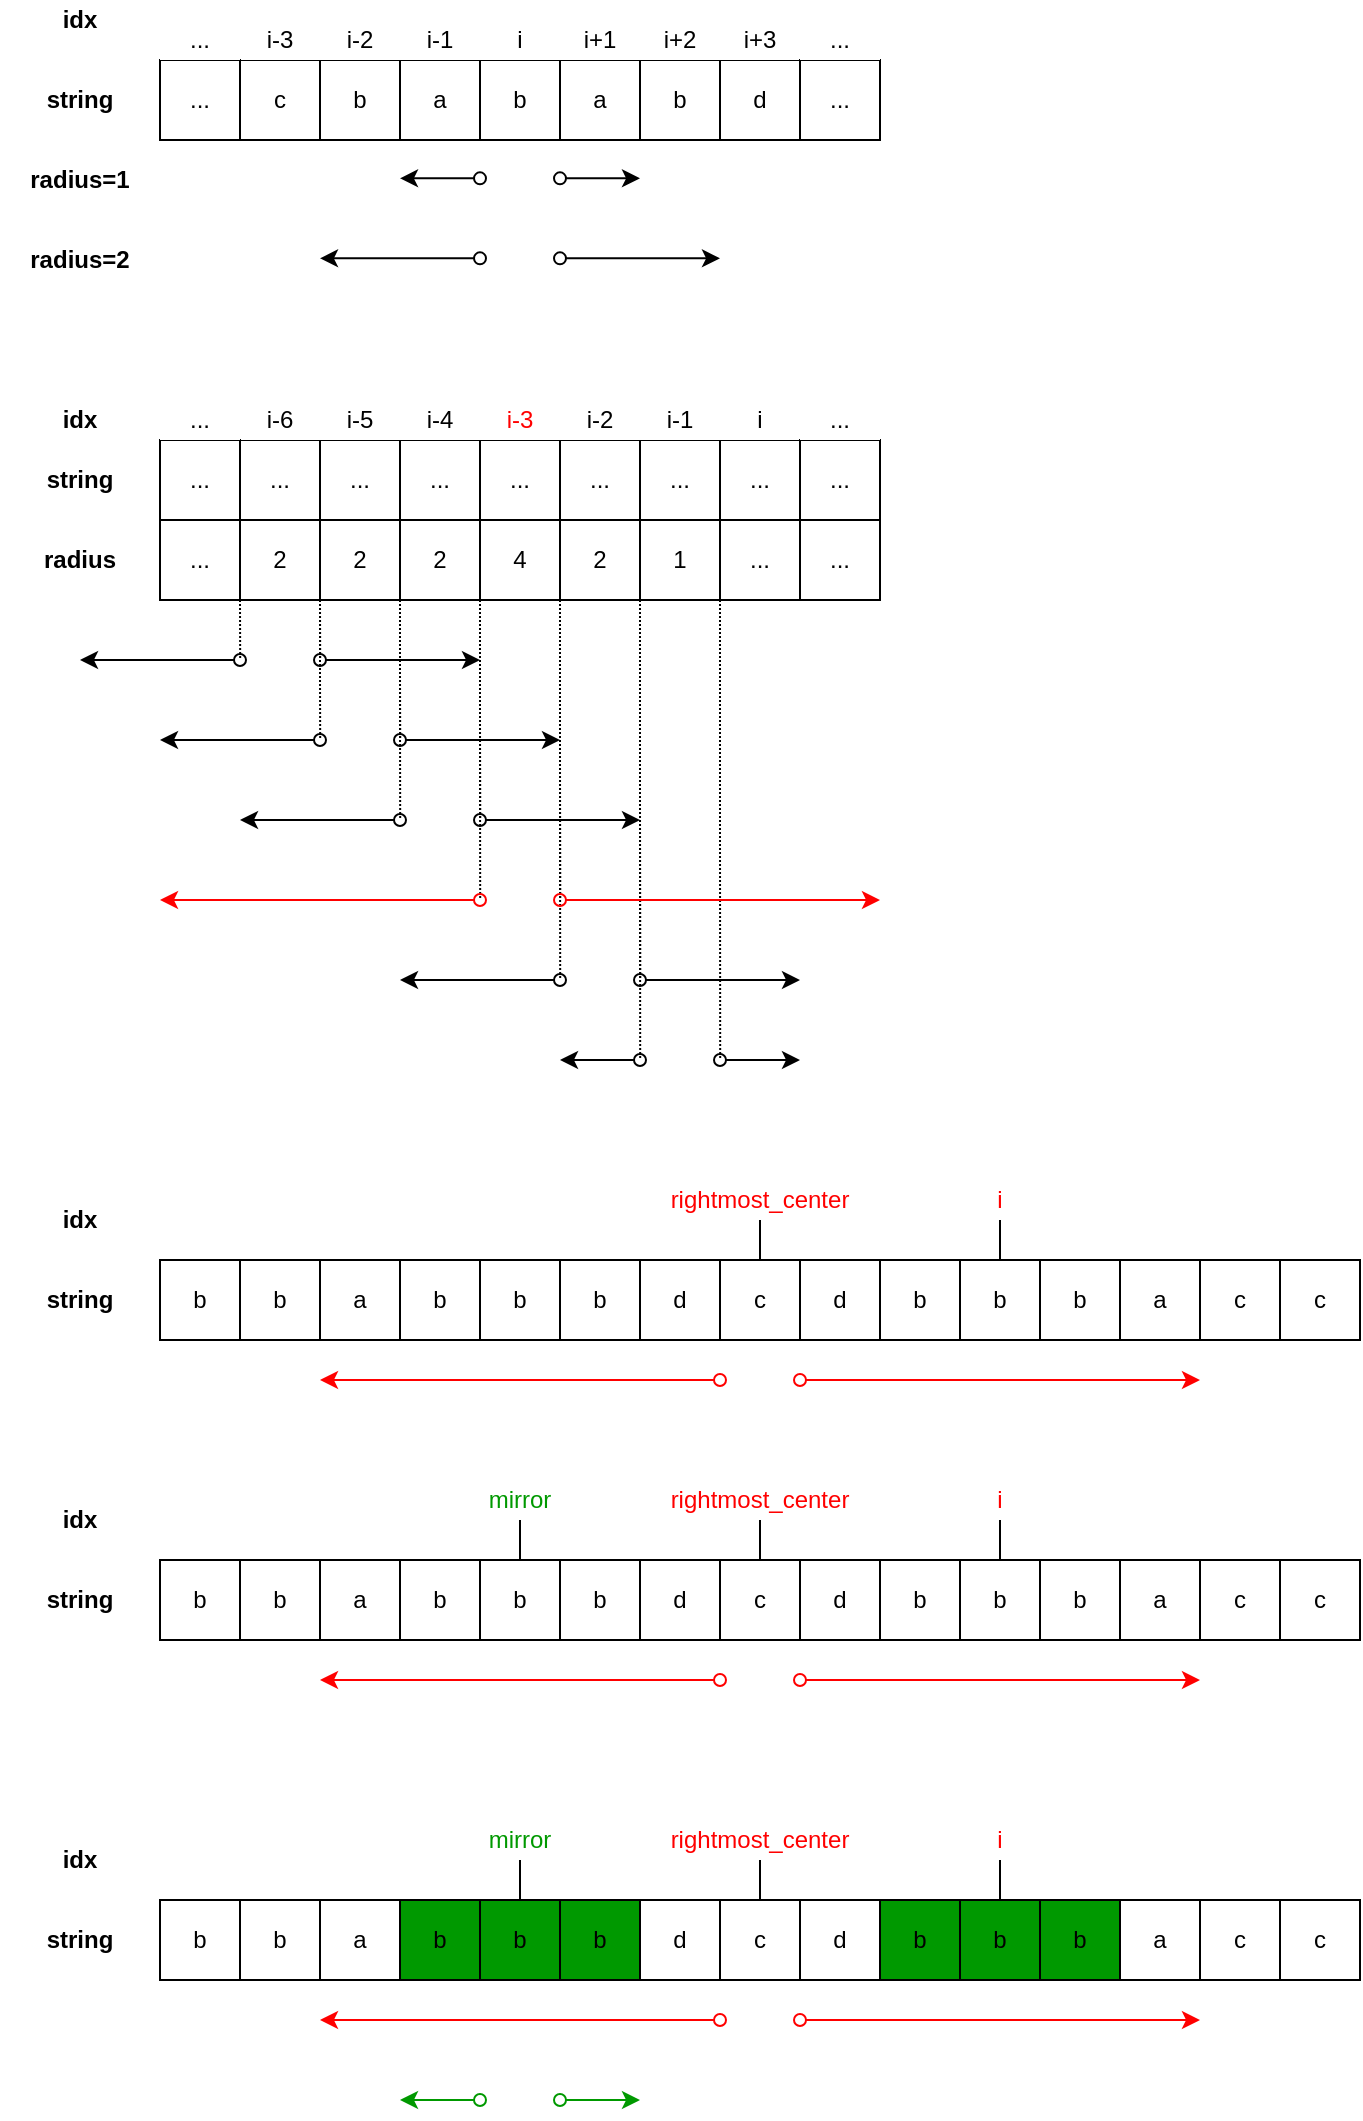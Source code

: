 <mxfile version="14.6.3" type="device"><diagram id="rliKFaYFLTx6Vu5EWm-R" name="Page-1"><mxGraphModel dx="837" dy="690" grid="1" gridSize="10" guides="1" tooltips="1" connect="1" arrows="1" fold="1" page="1" pageScale="1" pageWidth="827" pageHeight="1169" math="0" shadow="0"><root><mxCell id="0"/><mxCell id="1" parent="0"/><mxCell id="7upga2VSmgBru1pYFNkg-1" value="c" style="rounded=0;whiteSpace=wrap;html=1;" parent="1" vertex="1"><mxGeometry x="160" y="80" width="40" height="40" as="geometry"/></mxCell><mxCell id="7upga2VSmgBru1pYFNkg-2" value="b" style="rounded=0;whiteSpace=wrap;html=1;" parent="1" vertex="1"><mxGeometry x="200" y="80" width="40" height="40" as="geometry"/></mxCell><mxCell id="7upga2VSmgBru1pYFNkg-3" value="a" style="rounded=0;whiteSpace=wrap;html=1;" parent="1" vertex="1"><mxGeometry x="240" y="80" width="40" height="40" as="geometry"/></mxCell><mxCell id="7upga2VSmgBru1pYFNkg-4" value="b" style="rounded=0;whiteSpace=wrap;html=1;" parent="1" vertex="1"><mxGeometry x="280" y="80" width="40" height="40" as="geometry"/></mxCell><mxCell id="7upga2VSmgBru1pYFNkg-5" value="a" style="rounded=0;whiteSpace=wrap;html=1;" parent="1" vertex="1"><mxGeometry x="320" y="80" width="40" height="40" as="geometry"/></mxCell><mxCell id="7upga2VSmgBru1pYFNkg-6" value="b" style="rounded=0;whiteSpace=wrap;html=1;" parent="1" vertex="1"><mxGeometry x="360" y="80" width="40" height="40" as="geometry"/></mxCell><mxCell id="7upga2VSmgBru1pYFNkg-7" value="d" style="rounded=0;whiteSpace=wrap;html=1;" parent="1" vertex="1"><mxGeometry x="400" y="80" width="40" height="40" as="geometry"/></mxCell><mxCell id="7upga2VSmgBru1pYFNkg-9" value="i-3" style="rounded=0;whiteSpace=wrap;html=1;strokeColor=none;" parent="1" vertex="1"><mxGeometry x="160" y="60" width="40" height="20" as="geometry"/></mxCell><mxCell id="7upga2VSmgBru1pYFNkg-10" value="i-2" style="rounded=0;whiteSpace=wrap;html=1;strokeColor=none;" parent="1" vertex="1"><mxGeometry x="200" y="60" width="40" height="20" as="geometry"/></mxCell><mxCell id="7upga2VSmgBru1pYFNkg-11" value="i-1" style="rounded=0;whiteSpace=wrap;html=1;strokeColor=none;" parent="1" vertex="1"><mxGeometry x="240" y="60" width="40" height="20" as="geometry"/></mxCell><mxCell id="7upga2VSmgBru1pYFNkg-12" value="i" style="rounded=0;whiteSpace=wrap;html=1;strokeColor=none;" parent="1" vertex="1"><mxGeometry x="280" y="60" width="40" height="20" as="geometry"/></mxCell><mxCell id="7upga2VSmgBru1pYFNkg-13" value="i+1" style="rounded=0;whiteSpace=wrap;html=1;strokeColor=none;" parent="1" vertex="1"><mxGeometry x="320" y="60" width="40" height="20" as="geometry"/></mxCell><mxCell id="7upga2VSmgBru1pYFNkg-14" value="i+2" style="rounded=0;whiteSpace=wrap;html=1;strokeColor=none;" parent="1" vertex="1"><mxGeometry x="360" y="60" width="40" height="20" as="geometry"/></mxCell><mxCell id="7upga2VSmgBru1pYFNkg-15" value="i+3" style="rounded=0;whiteSpace=wrap;html=1;strokeColor=none;" parent="1" vertex="1"><mxGeometry x="400" y="60" width="40" height="20" as="geometry"/></mxCell><mxCell id="7upga2VSmgBru1pYFNkg-17" value="idx" style="rounded=0;whiteSpace=wrap;html=1;strokeColor=none;fontStyle=1" parent="1" vertex="1"><mxGeometry x="60" y="50" width="40" height="20" as="geometry"/></mxCell><mxCell id="7upga2VSmgBru1pYFNkg-18" value="string" style="rounded=0;whiteSpace=wrap;html=1;strokeColor=none;fontStyle=1" parent="1" vertex="1"><mxGeometry x="60" y="90" width="40" height="20" as="geometry"/></mxCell><mxCell id="hJLTlYO6kwqucfBIzJdr-1" value="" style="endArrow=classic;html=1;startArrow=oval;startFill=0;" parent="1" edge="1"><mxGeometry width="50" height="50" relative="1" as="geometry"><mxPoint x="320" y="179.17" as="sourcePoint"/><mxPoint x="400" y="179.17" as="targetPoint"/></mxGeometry></mxCell><mxCell id="hJLTlYO6kwqucfBIzJdr-2" value="" style="endArrow=classic;html=1;startArrow=oval;startFill=0;" parent="1" edge="1"><mxGeometry width="50" height="50" relative="1" as="geometry"><mxPoint x="280" y="179.17" as="sourcePoint"/><mxPoint x="200" y="179.17" as="targetPoint"/></mxGeometry></mxCell><mxCell id="hJLTlYO6kwqucfBIzJdr-22" value="..." style="rounded=0;whiteSpace=wrap;html=1;" parent="1" vertex="1"><mxGeometry x="440" y="80" width="40" height="40" as="geometry"/></mxCell><mxCell id="hJLTlYO6kwqucfBIzJdr-23" value="..." style="rounded=0;whiteSpace=wrap;html=1;strokeColor=none;" parent="1" vertex="1"><mxGeometry x="440" y="60" width="40" height="20" as="geometry"/></mxCell><mxCell id="hJLTlYO6kwqucfBIzJdr-24" value="..." style="rounded=0;whiteSpace=wrap;html=1;" parent="1" vertex="1"><mxGeometry x="120" y="80" width="40" height="40" as="geometry"/></mxCell><mxCell id="hJLTlYO6kwqucfBIzJdr-25" value="..." style="rounded=0;whiteSpace=wrap;html=1;strokeColor=none;" parent="1" vertex="1"><mxGeometry x="120" y="60" width="40" height="20" as="geometry"/></mxCell><mxCell id="hJLTlYO6kwqucfBIzJdr-28" value="" style="endArrow=classic;html=1;startArrow=oval;startFill=0;" parent="1" edge="1"><mxGeometry width="50" height="50" relative="1" as="geometry"><mxPoint x="280" y="140" as="sourcePoint"/><mxPoint x="280" y="140" as="targetPoint"/></mxGeometry></mxCell><mxCell id="hJLTlYO6kwqucfBIzJdr-29" value="" style="endArrow=classic;html=1;startArrow=oval;startFill=0;" parent="1" edge="1"><mxGeometry width="50" height="50" relative="1" as="geometry"><mxPoint x="320" y="139.17" as="sourcePoint"/><mxPoint x="360" y="139.17" as="targetPoint"/></mxGeometry></mxCell><mxCell id="hJLTlYO6kwqucfBIzJdr-30" value="" style="endArrow=classic;html=1;startArrow=oval;startFill=0;" parent="1" edge="1"><mxGeometry width="50" height="50" relative="1" as="geometry"><mxPoint x="280" y="139.17" as="sourcePoint"/><mxPoint x="240" y="139.17" as="targetPoint"/></mxGeometry></mxCell><mxCell id="hJLTlYO6kwqucfBIzJdr-32" value="radius=1" style="rounded=0;whiteSpace=wrap;html=1;strokeColor=none;fontStyle=1" parent="1" vertex="1"><mxGeometry x="40" y="130" width="80" height="20" as="geometry"/></mxCell><mxCell id="hJLTlYO6kwqucfBIzJdr-33" value="radius=2" style="rounded=0;whiteSpace=wrap;html=1;strokeColor=none;fontStyle=1" parent="1" vertex="1"><mxGeometry x="40" y="170" width="80" height="20" as="geometry"/></mxCell><mxCell id="ETcQyXjU90bUVhhXEPyT-1" value="..." style="rounded=0;whiteSpace=wrap;html=1;" parent="1" vertex="1"><mxGeometry x="160" y="270" width="40" height="40" as="geometry"/></mxCell><mxCell id="ETcQyXjU90bUVhhXEPyT-2" value="..." style="rounded=0;whiteSpace=wrap;html=1;" parent="1" vertex="1"><mxGeometry x="200" y="270" width="40" height="40" as="geometry"/></mxCell><mxCell id="ETcQyXjU90bUVhhXEPyT-3" value="..." style="rounded=0;whiteSpace=wrap;html=1;" parent="1" vertex="1"><mxGeometry x="240" y="270" width="40" height="40" as="geometry"/></mxCell><mxCell id="ETcQyXjU90bUVhhXEPyT-4" value="..." style="rounded=0;whiteSpace=wrap;html=1;" parent="1" vertex="1"><mxGeometry x="280" y="270" width="40" height="40" as="geometry"/></mxCell><mxCell id="ETcQyXjU90bUVhhXEPyT-5" value="..." style="rounded=0;whiteSpace=wrap;html=1;" parent="1" vertex="1"><mxGeometry x="320" y="270" width="40" height="40" as="geometry"/></mxCell><mxCell id="ETcQyXjU90bUVhhXEPyT-6" value="..." style="rounded=0;whiteSpace=wrap;html=1;" parent="1" vertex="1"><mxGeometry x="360" y="270" width="40" height="40" as="geometry"/></mxCell><mxCell id="ETcQyXjU90bUVhhXEPyT-7" value="..." style="rounded=0;whiteSpace=wrap;html=1;" parent="1" vertex="1"><mxGeometry x="400" y="270" width="40" height="40" as="geometry"/></mxCell><mxCell id="ETcQyXjU90bUVhhXEPyT-8" value="i-6" style="rounded=0;whiteSpace=wrap;html=1;strokeColor=none;" parent="1" vertex="1"><mxGeometry x="160" y="250" width="40" height="20" as="geometry"/></mxCell><mxCell id="ETcQyXjU90bUVhhXEPyT-9" value="i-5" style="rounded=0;whiteSpace=wrap;html=1;strokeColor=none;" parent="1" vertex="1"><mxGeometry x="200" y="250" width="40" height="20" as="geometry"/></mxCell><mxCell id="ETcQyXjU90bUVhhXEPyT-10" value="i-4" style="rounded=0;whiteSpace=wrap;html=1;strokeColor=none;" parent="1" vertex="1"><mxGeometry x="240" y="250" width="40" height="20" as="geometry"/></mxCell><mxCell id="ETcQyXjU90bUVhhXEPyT-11" value="i-3" style="rounded=0;whiteSpace=wrap;html=1;strokeColor=none;fontColor=#FF0000;" parent="1" vertex="1"><mxGeometry x="280" y="250" width="40" height="20" as="geometry"/></mxCell><mxCell id="ETcQyXjU90bUVhhXEPyT-12" value="i-2" style="rounded=0;whiteSpace=wrap;html=1;strokeColor=none;" parent="1" vertex="1"><mxGeometry x="320" y="250" width="40" height="20" as="geometry"/></mxCell><mxCell id="ETcQyXjU90bUVhhXEPyT-13" value="i-1" style="rounded=0;whiteSpace=wrap;html=1;strokeColor=none;" parent="1" vertex="1"><mxGeometry x="360" y="250" width="40" height="20" as="geometry"/></mxCell><mxCell id="ETcQyXjU90bUVhhXEPyT-14" value="i" style="rounded=0;whiteSpace=wrap;html=1;strokeColor=none;" parent="1" vertex="1"><mxGeometry x="400" y="250" width="40" height="20" as="geometry"/></mxCell><mxCell id="ETcQyXjU90bUVhhXEPyT-15" value="idx" style="rounded=0;whiteSpace=wrap;html=1;strokeColor=none;fontStyle=1" parent="1" vertex="1"><mxGeometry x="60" y="250" width="40" height="20" as="geometry"/></mxCell><mxCell id="ETcQyXjU90bUVhhXEPyT-16" value="string" style="rounded=0;whiteSpace=wrap;html=1;strokeColor=none;fontStyle=1" parent="1" vertex="1"><mxGeometry x="60" y="280" width="40" height="20" as="geometry"/></mxCell><mxCell id="ETcQyXjU90bUVhhXEPyT-19" value="..." style="rounded=0;whiteSpace=wrap;html=1;" parent="1" vertex="1"><mxGeometry x="440" y="270" width="40" height="40" as="geometry"/></mxCell><mxCell id="ETcQyXjU90bUVhhXEPyT-20" value="..." style="rounded=0;whiteSpace=wrap;html=1;strokeColor=none;" parent="1" vertex="1"><mxGeometry x="440" y="250" width="40" height="20" as="geometry"/></mxCell><mxCell id="ETcQyXjU90bUVhhXEPyT-21" value="..." style="rounded=0;whiteSpace=wrap;html=1;" parent="1" vertex="1"><mxGeometry x="120" y="270" width="40" height="40" as="geometry"/></mxCell><mxCell id="ETcQyXjU90bUVhhXEPyT-22" value="..." style="rounded=0;whiteSpace=wrap;html=1;strokeColor=none;" parent="1" vertex="1"><mxGeometry x="120" y="250" width="40" height="20" as="geometry"/></mxCell><mxCell id="ETcQyXjU90bUVhhXEPyT-26" value="radius" style="rounded=0;whiteSpace=wrap;html=1;strokeColor=none;fontStyle=1" parent="1" vertex="1"><mxGeometry x="40" y="320" width="80" height="20" as="geometry"/></mxCell><mxCell id="ETcQyXjU90bUVhhXEPyT-54" style="edgeStyle=orthogonalEdgeStyle;rounded=0;orthogonalLoop=1;jettySize=auto;html=1;exitX=1;exitY=1;exitDx=0;exitDy=0;dashed=1;dashPattern=1 1;fontColor=#FF0000;endArrow=none;endFill=0;" parent="1" source="ETcQyXjU90bUVhhXEPyT-28" edge="1"><mxGeometry relative="1" as="geometry"><mxPoint x="200.095" y="420" as="targetPoint"/></mxGeometry></mxCell><mxCell id="ETcQyXjU90bUVhhXEPyT-28" value="2" style="rounded=0;whiteSpace=wrap;html=1;" parent="1" vertex="1"><mxGeometry x="160" y="310" width="40" height="40" as="geometry"/></mxCell><mxCell id="ETcQyXjU90bUVhhXEPyT-53" style="edgeStyle=orthogonalEdgeStyle;rounded=0;orthogonalLoop=1;jettySize=auto;html=1;exitX=0;exitY=1;exitDx=0;exitDy=0;dashed=1;dashPattern=1 1;fontColor=#FF0000;endArrow=none;endFill=0;" parent="1" source="ETcQyXjU90bUVhhXEPyT-29" edge="1"><mxGeometry relative="1" as="geometry"><mxPoint x="200.095" y="380" as="targetPoint"/></mxGeometry></mxCell><mxCell id="ETcQyXjU90bUVhhXEPyT-29" value="2" style="rounded=0;whiteSpace=wrap;html=1;" parent="1" vertex="1"><mxGeometry x="200" y="310" width="40" height="40" as="geometry"/></mxCell><mxCell id="ETcQyXjU90bUVhhXEPyT-55" style="edgeStyle=orthogonalEdgeStyle;rounded=0;orthogonalLoop=1;jettySize=auto;html=1;exitX=0;exitY=1;exitDx=0;exitDy=0;dashed=1;dashPattern=1 1;fontColor=#FF0000;endArrow=none;endFill=0;" parent="1" source="ETcQyXjU90bUVhhXEPyT-30" edge="1"><mxGeometry relative="1" as="geometry"><mxPoint x="240.095" y="420" as="targetPoint"/></mxGeometry></mxCell><mxCell id="ETcQyXjU90bUVhhXEPyT-56" style="edgeStyle=orthogonalEdgeStyle;rounded=0;orthogonalLoop=1;jettySize=auto;html=1;exitX=0;exitY=1;exitDx=0;exitDy=0;dashed=1;dashPattern=1 1;fontColor=#FF0000;endArrow=none;endFill=0;" parent="1" source="ETcQyXjU90bUVhhXEPyT-30" edge="1"><mxGeometry relative="1" as="geometry"><mxPoint x="240.095" y="460" as="targetPoint"/></mxGeometry></mxCell><mxCell id="ETcQyXjU90bUVhhXEPyT-30" value="2" style="rounded=0;whiteSpace=wrap;html=1;" parent="1" vertex="1"><mxGeometry x="240" y="310" width="40" height="40" as="geometry"/></mxCell><mxCell id="ETcQyXjU90bUVhhXEPyT-57" style="edgeStyle=orthogonalEdgeStyle;rounded=0;orthogonalLoop=1;jettySize=auto;html=1;exitX=0;exitY=1;exitDx=0;exitDy=0;dashed=1;dashPattern=1 1;fontColor=#FF0000;endArrow=none;endFill=0;" parent="1" source="ETcQyXjU90bUVhhXEPyT-31" edge="1"><mxGeometry relative="1" as="geometry"><mxPoint x="280.095" y="460" as="targetPoint"/></mxGeometry></mxCell><mxCell id="ETcQyXjU90bUVhhXEPyT-58" style="edgeStyle=orthogonalEdgeStyle;rounded=0;orthogonalLoop=1;jettySize=auto;html=1;exitX=0;exitY=1;exitDx=0;exitDy=0;dashed=1;dashPattern=1 1;fontColor=#FF0000;endArrow=none;endFill=0;" parent="1" source="ETcQyXjU90bUVhhXEPyT-31" edge="1"><mxGeometry relative="1" as="geometry"><mxPoint x="280.095" y="500" as="targetPoint"/></mxGeometry></mxCell><mxCell id="ETcQyXjU90bUVhhXEPyT-31" value="4" style="rounded=0;whiteSpace=wrap;html=1;" parent="1" vertex="1"><mxGeometry x="280" y="310" width="40" height="40" as="geometry"/></mxCell><mxCell id="ETcQyXjU90bUVhhXEPyT-59" style="edgeStyle=orthogonalEdgeStyle;rounded=0;orthogonalLoop=1;jettySize=auto;html=1;exitX=0;exitY=1;exitDx=0;exitDy=0;dashed=1;dashPattern=1 1;fontColor=#FF0000;endArrow=none;endFill=0;" parent="1" source="ETcQyXjU90bUVhhXEPyT-32" edge="1"><mxGeometry relative="1" as="geometry"><mxPoint x="320.095" y="500" as="targetPoint"/></mxGeometry></mxCell><mxCell id="ETcQyXjU90bUVhhXEPyT-61" style="edgeStyle=orthogonalEdgeStyle;rounded=0;orthogonalLoop=1;jettySize=auto;html=1;exitX=0;exitY=1;exitDx=0;exitDy=0;dashed=1;dashPattern=1 1;fontColor=#FF0000;endArrow=none;endFill=0;" parent="1" source="ETcQyXjU90bUVhhXEPyT-32" edge="1"><mxGeometry relative="1" as="geometry"><mxPoint x="320.095" y="540" as="targetPoint"/></mxGeometry></mxCell><mxCell id="ETcQyXjU90bUVhhXEPyT-62" style="edgeStyle=orthogonalEdgeStyle;rounded=0;orthogonalLoop=1;jettySize=auto;html=1;exitX=1;exitY=1;exitDx=0;exitDy=0;dashed=1;dashPattern=1 1;fontColor=#FF0000;endArrow=none;endFill=0;" parent="1" source="ETcQyXjU90bUVhhXEPyT-32" edge="1"><mxGeometry relative="1" as="geometry"><mxPoint x="360.095" y="540" as="targetPoint"/></mxGeometry></mxCell><mxCell id="ETcQyXjU90bUVhhXEPyT-32" value="2" style="rounded=0;whiteSpace=wrap;html=1;" parent="1" vertex="1"><mxGeometry x="320" y="310" width="40" height="40" as="geometry"/></mxCell><mxCell id="ETcQyXjU90bUVhhXEPyT-63" style="edgeStyle=orthogonalEdgeStyle;rounded=0;orthogonalLoop=1;jettySize=auto;html=1;exitX=0;exitY=1;exitDx=0;exitDy=0;dashed=1;dashPattern=1 1;fontColor=#FF0000;endArrow=none;endFill=0;" parent="1" source="ETcQyXjU90bUVhhXEPyT-33" edge="1"><mxGeometry relative="1" as="geometry"><mxPoint x="360.095" y="580" as="targetPoint"/></mxGeometry></mxCell><mxCell id="ETcQyXjU90bUVhhXEPyT-64" style="edgeStyle=orthogonalEdgeStyle;rounded=0;orthogonalLoop=1;jettySize=auto;html=1;exitX=1;exitY=1;exitDx=0;exitDy=0;dashed=1;dashPattern=1 1;fontColor=#FF0000;endArrow=none;endFill=0;" parent="1" source="ETcQyXjU90bUVhhXEPyT-33" edge="1"><mxGeometry relative="1" as="geometry"><mxPoint x="400.095" y="580" as="targetPoint"/></mxGeometry></mxCell><mxCell id="ETcQyXjU90bUVhhXEPyT-33" value="1" style="rounded=0;whiteSpace=wrap;html=1;" parent="1" vertex="1"><mxGeometry x="360" y="310" width="40" height="40" as="geometry"/></mxCell><mxCell id="ETcQyXjU90bUVhhXEPyT-34" value="..." style="rounded=0;whiteSpace=wrap;html=1;" parent="1" vertex="1"><mxGeometry x="400" y="310" width="40" height="40" as="geometry"/></mxCell><mxCell id="ETcQyXjU90bUVhhXEPyT-35" value="..." style="rounded=0;whiteSpace=wrap;html=1;" parent="1" vertex="1"><mxGeometry x="440" y="310" width="40" height="40" as="geometry"/></mxCell><mxCell id="ETcQyXjU90bUVhhXEPyT-52" style="edgeStyle=orthogonalEdgeStyle;rounded=0;orthogonalLoop=1;jettySize=auto;html=1;exitX=1;exitY=1;exitDx=0;exitDy=0;fontColor=#FF0000;endArrow=none;endFill=0;dashed=1;dashPattern=1 1;" parent="1" source="ETcQyXjU90bUVhhXEPyT-36" edge="1"><mxGeometry relative="1" as="geometry"><mxPoint x="160.095" y="380" as="targetPoint"/></mxGeometry></mxCell><mxCell id="ETcQyXjU90bUVhhXEPyT-36" value="..." style="rounded=0;whiteSpace=wrap;html=1;" parent="1" vertex="1"><mxGeometry x="120" y="310" width="40" height="40" as="geometry"/></mxCell><mxCell id="ETcQyXjU90bUVhhXEPyT-38" value="" style="endArrow=classic;html=1;startArrow=oval;startFill=0;strokeColor=#FF0000;" parent="1" edge="1"><mxGeometry width="50" height="50" relative="1" as="geometry"><mxPoint x="320" y="500" as="sourcePoint"/><mxPoint x="480" y="500" as="targetPoint"/></mxGeometry></mxCell><mxCell id="ETcQyXjU90bUVhhXEPyT-39" value="" style="endArrow=classic;html=1;startArrow=oval;startFill=0;strokeColor=#FF0000;" parent="1" edge="1"><mxGeometry width="50" height="50" relative="1" as="geometry"><mxPoint x="280" y="500" as="sourcePoint"/><mxPoint x="120" y="500" as="targetPoint"/></mxGeometry></mxCell><mxCell id="ETcQyXjU90bUVhhXEPyT-41" value="" style="endArrow=classic;html=1;startArrow=oval;startFill=0;" parent="1" edge="1"><mxGeometry width="50" height="50" relative="1" as="geometry"><mxPoint x="160" y="380.0" as="sourcePoint"/><mxPoint x="80" y="380" as="targetPoint"/></mxGeometry></mxCell><mxCell id="ETcQyXjU90bUVhhXEPyT-42" value="" style="endArrow=classic;html=1;startArrow=oval;startFill=0;" parent="1" edge="1"><mxGeometry width="50" height="50" relative="1" as="geometry"><mxPoint x="200" y="380.0" as="sourcePoint"/><mxPoint x="280" y="380" as="targetPoint"/></mxGeometry></mxCell><mxCell id="ETcQyXjU90bUVhhXEPyT-43" value="" style="endArrow=classic;html=1;startArrow=oval;startFill=0;" parent="1" edge="1"><mxGeometry width="50" height="50" relative="1" as="geometry"><mxPoint x="200" y="420.0" as="sourcePoint"/><mxPoint x="120" y="420" as="targetPoint"/></mxGeometry></mxCell><mxCell id="ETcQyXjU90bUVhhXEPyT-44" value="" style="endArrow=classic;html=1;startArrow=oval;startFill=0;" parent="1" edge="1"><mxGeometry width="50" height="50" relative="1" as="geometry"><mxPoint x="240" y="420.0" as="sourcePoint"/><mxPoint x="320" y="420" as="targetPoint"/></mxGeometry></mxCell><mxCell id="ETcQyXjU90bUVhhXEPyT-45" value="" style="endArrow=classic;html=1;startArrow=oval;startFill=0;" parent="1" edge="1"><mxGeometry width="50" height="50" relative="1" as="geometry"><mxPoint x="240" y="460.0" as="sourcePoint"/><mxPoint x="160" y="460" as="targetPoint"/></mxGeometry></mxCell><mxCell id="ETcQyXjU90bUVhhXEPyT-46" value="" style="endArrow=classic;html=1;startArrow=oval;startFill=0;" parent="1" edge="1"><mxGeometry width="50" height="50" relative="1" as="geometry"><mxPoint x="280" y="460.0" as="sourcePoint"/><mxPoint x="360" y="460" as="targetPoint"/></mxGeometry></mxCell><mxCell id="ETcQyXjU90bUVhhXEPyT-47" value="" style="endArrow=classic;html=1;startArrow=oval;startFill=0;" parent="1" edge="1"><mxGeometry width="50" height="50" relative="1" as="geometry"><mxPoint x="320" y="540.0" as="sourcePoint"/><mxPoint x="240" y="540" as="targetPoint"/></mxGeometry></mxCell><mxCell id="ETcQyXjU90bUVhhXEPyT-48" value="" style="endArrow=classic;html=1;startArrow=oval;startFill=0;" parent="1" edge="1"><mxGeometry width="50" height="50" relative="1" as="geometry"><mxPoint x="360" y="540.0" as="sourcePoint"/><mxPoint x="440" y="540" as="targetPoint"/></mxGeometry></mxCell><mxCell id="ETcQyXjU90bUVhhXEPyT-50" value="" style="endArrow=classic;html=1;startArrow=oval;startFill=0;" parent="1" edge="1"><mxGeometry width="50" height="50" relative="1" as="geometry"><mxPoint x="360" y="580" as="sourcePoint"/><mxPoint x="320" y="580" as="targetPoint"/></mxGeometry></mxCell><mxCell id="ETcQyXjU90bUVhhXEPyT-51" value="" style="endArrow=classic;html=1;startArrow=oval;startFill=0;" parent="1" edge="1"><mxGeometry width="50" height="50" relative="1" as="geometry"><mxPoint x="400" y="580" as="sourcePoint"/><mxPoint x="440" y="580" as="targetPoint"/></mxGeometry></mxCell><mxCell id="E9H5g3ZpBS_vViIA04iu-1" value="b" style="rounded=0;whiteSpace=wrap;html=1;" vertex="1" parent="1"><mxGeometry x="120" y="680" width="40" height="40" as="geometry"/></mxCell><mxCell id="E9H5g3ZpBS_vViIA04iu-3" value="b" style="rounded=0;whiteSpace=wrap;html=1;" vertex="1" parent="1"><mxGeometry x="160" y="680" width="40" height="40" as="geometry"/></mxCell><mxCell id="E9H5g3ZpBS_vViIA04iu-4" value="a" style="rounded=0;whiteSpace=wrap;html=1;" vertex="1" parent="1"><mxGeometry x="200" y="680" width="40" height="40" as="geometry"/></mxCell><mxCell id="E9H5g3ZpBS_vViIA04iu-5" value="b" style="rounded=0;whiteSpace=wrap;html=1;fillColor=#FFFFFF;" vertex="1" parent="1"><mxGeometry x="240" y="680" width="40" height="40" as="geometry"/></mxCell><mxCell id="E9H5g3ZpBS_vViIA04iu-6" value="b" style="rounded=0;whiteSpace=wrap;html=1;fillColor=#FFFFFF;" vertex="1" parent="1"><mxGeometry x="280" y="680" width="40" height="40" as="geometry"/></mxCell><mxCell id="E9H5g3ZpBS_vViIA04iu-7" value="b" style="rounded=0;whiteSpace=wrap;html=1;fillColor=#FFFFFF;" vertex="1" parent="1"><mxGeometry x="320" y="680" width="40" height="40" as="geometry"/></mxCell><mxCell id="E9H5g3ZpBS_vViIA04iu-8" value="d" style="rounded=0;whiteSpace=wrap;html=1;" vertex="1" parent="1"><mxGeometry x="360" y="680" width="40" height="40" as="geometry"/></mxCell><mxCell id="E9H5g3ZpBS_vViIA04iu-9" value="c" style="rounded=0;whiteSpace=wrap;html=1;" vertex="1" parent="1"><mxGeometry x="400" y="680" width="40" height="40" as="geometry"/></mxCell><mxCell id="E9H5g3ZpBS_vViIA04iu-10" value="d" style="rounded=0;whiteSpace=wrap;html=1;" vertex="1" parent="1"><mxGeometry x="440" y="680" width="40" height="40" as="geometry"/></mxCell><mxCell id="E9H5g3ZpBS_vViIA04iu-11" value="b" style="rounded=0;whiteSpace=wrap;html=1;fillColor=#FFFFFF;" vertex="1" parent="1"><mxGeometry x="480" y="680" width="40" height="40" as="geometry"/></mxCell><mxCell id="E9H5g3ZpBS_vViIA04iu-12" value="b" style="rounded=0;whiteSpace=wrap;html=1;fillColor=#FFFFFF;" vertex="1" parent="1"><mxGeometry x="520" y="680" width="40" height="40" as="geometry"/></mxCell><mxCell id="E9H5g3ZpBS_vViIA04iu-13" value="b" style="rounded=0;whiteSpace=wrap;html=1;fillColor=#FFFFFF;" vertex="1" parent="1"><mxGeometry x="560" y="680" width="40" height="40" as="geometry"/></mxCell><mxCell id="E9H5g3ZpBS_vViIA04iu-14" value="a" style="rounded=0;whiteSpace=wrap;html=1;" vertex="1" parent="1"><mxGeometry x="600" y="680" width="40" height="40" as="geometry"/></mxCell><mxCell id="E9H5g3ZpBS_vViIA04iu-15" value="c" style="rounded=0;whiteSpace=wrap;html=1;" vertex="1" parent="1"><mxGeometry x="640" y="680" width="40" height="40" as="geometry"/></mxCell><mxCell id="E9H5g3ZpBS_vViIA04iu-16" value="c" style="rounded=0;whiteSpace=wrap;html=1;" vertex="1" parent="1"><mxGeometry x="680" y="680" width="40" height="40" as="geometry"/></mxCell><mxCell id="E9H5g3ZpBS_vViIA04iu-17" value="idx" style="rounded=0;whiteSpace=wrap;html=1;strokeColor=none;fontStyle=1" vertex="1" parent="1"><mxGeometry x="60" y="650" width="40" height="20" as="geometry"/></mxCell><mxCell id="E9H5g3ZpBS_vViIA04iu-18" value="string" style="rounded=0;whiteSpace=wrap;html=1;strokeColor=none;fontStyle=1" vertex="1" parent="1"><mxGeometry x="60" y="690" width="40" height="20" as="geometry"/></mxCell><mxCell id="E9H5g3ZpBS_vViIA04iu-23" style="edgeStyle=orthogonalEdgeStyle;rounded=0;orthogonalLoop=1;jettySize=auto;html=1;exitX=0.5;exitY=1;exitDx=0;exitDy=0;entryX=0.5;entryY=0;entryDx=0;entryDy=0;endArrow=none;endFill=0;" edge="1" parent="1" source="E9H5g3ZpBS_vViIA04iu-20" target="E9H5g3ZpBS_vViIA04iu-12"><mxGeometry relative="1" as="geometry"/></mxCell><mxCell id="E9H5g3ZpBS_vViIA04iu-20" value="i" style="rounded=0;whiteSpace=wrap;html=1;strokeColor=none;fontColor=#FF0000;" vertex="1" parent="1"><mxGeometry x="520" y="640" width="40" height="20" as="geometry"/></mxCell><mxCell id="E9H5g3ZpBS_vViIA04iu-22" style="edgeStyle=orthogonalEdgeStyle;rounded=0;orthogonalLoop=1;jettySize=auto;html=1;exitX=0.5;exitY=1;exitDx=0;exitDy=0;entryX=0.5;entryY=0;entryDx=0;entryDy=0;endArrow=none;endFill=0;" edge="1" parent="1" source="E9H5g3ZpBS_vViIA04iu-21" target="E9H5g3ZpBS_vViIA04iu-9"><mxGeometry relative="1" as="geometry"/></mxCell><mxCell id="E9H5g3ZpBS_vViIA04iu-21" value="rightmost_center" style="rounded=0;whiteSpace=wrap;html=1;strokeColor=none;fontColor=#FF0000;" vertex="1" parent="1"><mxGeometry x="360" y="640" width="120" height="20" as="geometry"/></mxCell><mxCell id="E9H5g3ZpBS_vViIA04iu-24" value="" style="endArrow=classic;html=1;startArrow=oval;startFill=0;strokeColor=#FF0000;" edge="1" parent="1"><mxGeometry width="50" height="50" relative="1" as="geometry"><mxPoint x="400" y="740" as="sourcePoint"/><mxPoint x="200" y="740" as="targetPoint"/></mxGeometry></mxCell><mxCell id="E9H5g3ZpBS_vViIA04iu-25" value="" style="endArrow=classic;html=1;startArrow=oval;startFill=0;strokeColor=#FF0000;" edge="1" parent="1"><mxGeometry width="50" height="50" relative="1" as="geometry"><mxPoint x="440" y="740" as="sourcePoint"/><mxPoint x="640" y="740" as="targetPoint"/></mxGeometry></mxCell><mxCell id="E9H5g3ZpBS_vViIA04iu-26" value="b" style="rounded=0;whiteSpace=wrap;html=1;" vertex="1" parent="1"><mxGeometry x="120" y="830" width="40" height="40" as="geometry"/></mxCell><mxCell id="E9H5g3ZpBS_vViIA04iu-27" value="b" style="rounded=0;whiteSpace=wrap;html=1;" vertex="1" parent="1"><mxGeometry x="160" y="830" width="40" height="40" as="geometry"/></mxCell><mxCell id="E9H5g3ZpBS_vViIA04iu-28" value="a" style="rounded=0;whiteSpace=wrap;html=1;" vertex="1" parent="1"><mxGeometry x="200" y="830" width="40" height="40" as="geometry"/></mxCell><mxCell id="E9H5g3ZpBS_vViIA04iu-29" value="b" style="rounded=0;whiteSpace=wrap;html=1;fillColor=#FFFFFF;" vertex="1" parent="1"><mxGeometry x="240" y="830" width="40" height="40" as="geometry"/></mxCell><mxCell id="E9H5g3ZpBS_vViIA04iu-30" value="b" style="rounded=0;whiteSpace=wrap;html=1;fillColor=#FFFFFF;" vertex="1" parent="1"><mxGeometry x="280" y="830" width="40" height="40" as="geometry"/></mxCell><mxCell id="E9H5g3ZpBS_vViIA04iu-31" value="b" style="rounded=0;whiteSpace=wrap;html=1;fillColor=#FFFFFF;" vertex="1" parent="1"><mxGeometry x="320" y="830" width="40" height="40" as="geometry"/></mxCell><mxCell id="E9H5g3ZpBS_vViIA04iu-32" value="d" style="rounded=0;whiteSpace=wrap;html=1;" vertex="1" parent="1"><mxGeometry x="360" y="830" width="40" height="40" as="geometry"/></mxCell><mxCell id="E9H5g3ZpBS_vViIA04iu-33" value="c" style="rounded=0;whiteSpace=wrap;html=1;" vertex="1" parent="1"><mxGeometry x="400" y="830" width="40" height="40" as="geometry"/></mxCell><mxCell id="E9H5g3ZpBS_vViIA04iu-34" value="d" style="rounded=0;whiteSpace=wrap;html=1;" vertex="1" parent="1"><mxGeometry x="440" y="830" width="40" height="40" as="geometry"/></mxCell><mxCell id="E9H5g3ZpBS_vViIA04iu-35" value="b" style="rounded=0;whiteSpace=wrap;html=1;fillColor=#FFFFFF;" vertex="1" parent="1"><mxGeometry x="480" y="830" width="40" height="40" as="geometry"/></mxCell><mxCell id="E9H5g3ZpBS_vViIA04iu-36" value="b" style="rounded=0;whiteSpace=wrap;html=1;fillColor=#FFFFFF;" vertex="1" parent="1"><mxGeometry x="520" y="830" width="40" height="40" as="geometry"/></mxCell><mxCell id="E9H5g3ZpBS_vViIA04iu-37" value="b" style="rounded=0;whiteSpace=wrap;html=1;fillColor=#FFFFFF;" vertex="1" parent="1"><mxGeometry x="560" y="830" width="40" height="40" as="geometry"/></mxCell><mxCell id="E9H5g3ZpBS_vViIA04iu-38" value="a" style="rounded=0;whiteSpace=wrap;html=1;" vertex="1" parent="1"><mxGeometry x="600" y="830" width="40" height="40" as="geometry"/></mxCell><mxCell id="E9H5g3ZpBS_vViIA04iu-39" value="c" style="rounded=0;whiteSpace=wrap;html=1;" vertex="1" parent="1"><mxGeometry x="640" y="830" width="40" height="40" as="geometry"/></mxCell><mxCell id="E9H5g3ZpBS_vViIA04iu-40" value="c" style="rounded=0;whiteSpace=wrap;html=1;" vertex="1" parent="1"><mxGeometry x="680" y="830" width="40" height="40" as="geometry"/></mxCell><mxCell id="E9H5g3ZpBS_vViIA04iu-41" value="idx" style="rounded=0;whiteSpace=wrap;html=1;strokeColor=none;fontStyle=1" vertex="1" parent="1"><mxGeometry x="60" y="800" width="40" height="20" as="geometry"/></mxCell><mxCell id="E9H5g3ZpBS_vViIA04iu-42" value="string" style="rounded=0;whiteSpace=wrap;html=1;strokeColor=none;fontStyle=1" vertex="1" parent="1"><mxGeometry x="60" y="840" width="40" height="20" as="geometry"/></mxCell><mxCell id="E9H5g3ZpBS_vViIA04iu-43" style="edgeStyle=orthogonalEdgeStyle;rounded=0;orthogonalLoop=1;jettySize=auto;html=1;exitX=0.5;exitY=1;exitDx=0;exitDy=0;entryX=0.5;entryY=0;entryDx=0;entryDy=0;endArrow=none;endFill=0;" edge="1" source="E9H5g3ZpBS_vViIA04iu-44" target="E9H5g3ZpBS_vViIA04iu-36" parent="1"><mxGeometry relative="1" as="geometry"/></mxCell><mxCell id="E9H5g3ZpBS_vViIA04iu-44" value="i" style="rounded=0;whiteSpace=wrap;html=1;strokeColor=none;fontColor=#FF0000;" vertex="1" parent="1"><mxGeometry x="520" y="790" width="40" height="20" as="geometry"/></mxCell><mxCell id="E9H5g3ZpBS_vViIA04iu-45" style="edgeStyle=orthogonalEdgeStyle;rounded=0;orthogonalLoop=1;jettySize=auto;html=1;exitX=0.5;exitY=1;exitDx=0;exitDy=0;entryX=0.5;entryY=0;entryDx=0;entryDy=0;endArrow=none;endFill=0;" edge="1" source="E9H5g3ZpBS_vViIA04iu-46" target="E9H5g3ZpBS_vViIA04iu-33" parent="1"><mxGeometry relative="1" as="geometry"/></mxCell><mxCell id="E9H5g3ZpBS_vViIA04iu-46" value="rightmost_center" style="rounded=0;whiteSpace=wrap;html=1;strokeColor=none;fontColor=#FF0000;" vertex="1" parent="1"><mxGeometry x="360" y="790" width="120" height="20" as="geometry"/></mxCell><mxCell id="E9H5g3ZpBS_vViIA04iu-47" value="" style="endArrow=classic;html=1;startArrow=oval;startFill=0;strokeColor=#FF0000;" edge="1" parent="1"><mxGeometry width="50" height="50" relative="1" as="geometry"><mxPoint x="400" y="890" as="sourcePoint"/><mxPoint x="200" y="890" as="targetPoint"/></mxGeometry></mxCell><mxCell id="E9H5g3ZpBS_vViIA04iu-48" value="" style="endArrow=classic;html=1;startArrow=oval;startFill=0;strokeColor=#FF0000;" edge="1" parent="1"><mxGeometry width="50" height="50" relative="1" as="geometry"><mxPoint x="440" y="890" as="sourcePoint"/><mxPoint x="640" y="890" as="targetPoint"/></mxGeometry></mxCell><mxCell id="E9H5g3ZpBS_vViIA04iu-50" style="edgeStyle=orthogonalEdgeStyle;rounded=0;orthogonalLoop=1;jettySize=auto;html=1;exitX=0.5;exitY=1;exitDx=0;exitDy=0;entryX=0.5;entryY=0;entryDx=0;entryDy=0;fontColor=#FF0000;endArrow=none;endFill=0;" edge="1" parent="1" source="E9H5g3ZpBS_vViIA04iu-49" target="E9H5g3ZpBS_vViIA04iu-30"><mxGeometry relative="1" as="geometry"/></mxCell><mxCell id="E9H5g3ZpBS_vViIA04iu-49" value="mirror" style="rounded=0;whiteSpace=wrap;html=1;strokeColor=none;fontColor=#009900;" vertex="1" parent="1"><mxGeometry x="280" y="790" width="40" height="20" as="geometry"/></mxCell><mxCell id="E9H5g3ZpBS_vViIA04iu-53" value="b" style="rounded=0;whiteSpace=wrap;html=1;" vertex="1" parent="1"><mxGeometry x="120" y="1000" width="40" height="40" as="geometry"/></mxCell><mxCell id="E9H5g3ZpBS_vViIA04iu-54" value="b" style="rounded=0;whiteSpace=wrap;html=1;" vertex="1" parent="1"><mxGeometry x="160" y="1000" width="40" height="40" as="geometry"/></mxCell><mxCell id="E9H5g3ZpBS_vViIA04iu-55" value="a" style="rounded=0;whiteSpace=wrap;html=1;" vertex="1" parent="1"><mxGeometry x="200" y="1000" width="40" height="40" as="geometry"/></mxCell><mxCell id="E9H5g3ZpBS_vViIA04iu-56" value="b" style="rounded=0;whiteSpace=wrap;html=1;fillColor=#009900;" vertex="1" parent="1"><mxGeometry x="240" y="1000" width="40" height="40" as="geometry"/></mxCell><mxCell id="E9H5g3ZpBS_vViIA04iu-57" value="b" style="rounded=0;whiteSpace=wrap;html=1;fillColor=#009900;" vertex="1" parent="1"><mxGeometry x="280" y="1000" width="40" height="40" as="geometry"/></mxCell><mxCell id="E9H5g3ZpBS_vViIA04iu-58" value="b" style="rounded=0;whiteSpace=wrap;html=1;fillColor=#009900;" vertex="1" parent="1"><mxGeometry x="320" y="1000" width="40" height="40" as="geometry"/></mxCell><mxCell id="E9H5g3ZpBS_vViIA04iu-59" value="d" style="rounded=0;whiteSpace=wrap;html=1;" vertex="1" parent="1"><mxGeometry x="360" y="1000" width="40" height="40" as="geometry"/></mxCell><mxCell id="E9H5g3ZpBS_vViIA04iu-60" value="c" style="rounded=0;whiteSpace=wrap;html=1;" vertex="1" parent="1"><mxGeometry x="400" y="1000" width="40" height="40" as="geometry"/></mxCell><mxCell id="E9H5g3ZpBS_vViIA04iu-61" value="d" style="rounded=0;whiteSpace=wrap;html=1;" vertex="1" parent="1"><mxGeometry x="440" y="1000" width="40" height="40" as="geometry"/></mxCell><mxCell id="E9H5g3ZpBS_vViIA04iu-62" value="b" style="rounded=0;whiteSpace=wrap;html=1;fillColor=#009900;" vertex="1" parent="1"><mxGeometry x="480" y="1000" width="40" height="40" as="geometry"/></mxCell><mxCell id="E9H5g3ZpBS_vViIA04iu-63" value="b" style="rounded=0;whiteSpace=wrap;html=1;fillColor=#009900;" vertex="1" parent="1"><mxGeometry x="520" y="1000" width="40" height="40" as="geometry"/></mxCell><mxCell id="E9H5g3ZpBS_vViIA04iu-64" value="b" style="rounded=0;whiteSpace=wrap;html=1;fillColor=#009900;" vertex="1" parent="1"><mxGeometry x="560" y="1000" width="40" height="40" as="geometry"/></mxCell><mxCell id="E9H5g3ZpBS_vViIA04iu-65" value="a" style="rounded=0;whiteSpace=wrap;html=1;" vertex="1" parent="1"><mxGeometry x="600" y="1000" width="40" height="40" as="geometry"/></mxCell><mxCell id="E9H5g3ZpBS_vViIA04iu-66" value="c" style="rounded=0;whiteSpace=wrap;html=1;" vertex="1" parent="1"><mxGeometry x="640" y="1000" width="40" height="40" as="geometry"/></mxCell><mxCell id="E9H5g3ZpBS_vViIA04iu-67" value="c" style="rounded=0;whiteSpace=wrap;html=1;" vertex="1" parent="1"><mxGeometry x="680" y="1000" width="40" height="40" as="geometry"/></mxCell><mxCell id="E9H5g3ZpBS_vViIA04iu-68" value="idx" style="rounded=0;whiteSpace=wrap;html=1;strokeColor=none;fontStyle=1" vertex="1" parent="1"><mxGeometry x="60" y="970" width="40" height="20" as="geometry"/></mxCell><mxCell id="E9H5g3ZpBS_vViIA04iu-69" value="string" style="rounded=0;whiteSpace=wrap;html=1;strokeColor=none;fontStyle=1" vertex="1" parent="1"><mxGeometry x="60" y="1010" width="40" height="20" as="geometry"/></mxCell><mxCell id="E9H5g3ZpBS_vViIA04iu-70" style="edgeStyle=orthogonalEdgeStyle;rounded=0;orthogonalLoop=1;jettySize=auto;html=1;exitX=0.5;exitY=1;exitDx=0;exitDy=0;entryX=0.5;entryY=0;entryDx=0;entryDy=0;endArrow=none;endFill=0;" edge="1" source="E9H5g3ZpBS_vViIA04iu-71" target="E9H5g3ZpBS_vViIA04iu-63" parent="1"><mxGeometry relative="1" as="geometry"/></mxCell><mxCell id="E9H5g3ZpBS_vViIA04iu-71" value="i" style="rounded=0;whiteSpace=wrap;html=1;strokeColor=none;fontColor=#FF0000;" vertex="1" parent="1"><mxGeometry x="520" y="960" width="40" height="20" as="geometry"/></mxCell><mxCell id="E9H5g3ZpBS_vViIA04iu-72" style="edgeStyle=orthogonalEdgeStyle;rounded=0;orthogonalLoop=1;jettySize=auto;html=1;exitX=0.5;exitY=1;exitDx=0;exitDy=0;entryX=0.5;entryY=0;entryDx=0;entryDy=0;endArrow=none;endFill=0;" edge="1" source="E9H5g3ZpBS_vViIA04iu-73" target="E9H5g3ZpBS_vViIA04iu-60" parent="1"><mxGeometry relative="1" as="geometry"/></mxCell><mxCell id="E9H5g3ZpBS_vViIA04iu-73" value="rightmost_center" style="rounded=0;whiteSpace=wrap;html=1;strokeColor=none;fontColor=#FF0000;" vertex="1" parent="1"><mxGeometry x="360" y="960" width="120" height="20" as="geometry"/></mxCell><mxCell id="E9H5g3ZpBS_vViIA04iu-74" value="" style="endArrow=classic;html=1;startArrow=oval;startFill=0;strokeColor=#FF0000;" edge="1" parent="1"><mxGeometry width="50" height="50" relative="1" as="geometry"><mxPoint x="400" y="1060" as="sourcePoint"/><mxPoint x="200" y="1060" as="targetPoint"/></mxGeometry></mxCell><mxCell id="E9H5g3ZpBS_vViIA04iu-75" value="" style="endArrow=classic;html=1;startArrow=oval;startFill=0;strokeColor=#FF0000;" edge="1" parent="1"><mxGeometry width="50" height="50" relative="1" as="geometry"><mxPoint x="440" y="1060" as="sourcePoint"/><mxPoint x="640" y="1060" as="targetPoint"/></mxGeometry></mxCell><mxCell id="E9H5g3ZpBS_vViIA04iu-76" style="edgeStyle=orthogonalEdgeStyle;rounded=0;orthogonalLoop=1;jettySize=auto;html=1;exitX=0.5;exitY=1;exitDx=0;exitDy=0;entryX=0.5;entryY=0;entryDx=0;entryDy=0;fontColor=#FF0000;endArrow=none;endFill=0;" edge="1" source="E9H5g3ZpBS_vViIA04iu-77" target="E9H5g3ZpBS_vViIA04iu-57" parent="1"><mxGeometry relative="1" as="geometry"/></mxCell><mxCell id="E9H5g3ZpBS_vViIA04iu-77" value="mirror" style="rounded=0;whiteSpace=wrap;html=1;strokeColor=none;fontColor=#009900;" vertex="1" parent="1"><mxGeometry x="280" y="960" width="40" height="20" as="geometry"/></mxCell><mxCell id="E9H5g3ZpBS_vViIA04iu-78" value="" style="endArrow=classic;html=1;startArrow=oval;startFill=0;fillColor=#d5e8d4;strokeColor=#009900;" edge="1" parent="1"><mxGeometry width="50" height="50" relative="1" as="geometry"><mxPoint x="280" y="1100" as="sourcePoint"/><mxPoint x="240" y="1100" as="targetPoint"/></mxGeometry></mxCell><mxCell id="E9H5g3ZpBS_vViIA04iu-79" value="" style="endArrow=classic;html=1;startArrow=oval;startFill=0;fillColor=#d5e8d4;strokeColor=#009900;" edge="1" parent="1"><mxGeometry width="50" height="50" relative="1" as="geometry"><mxPoint x="320" y="1100" as="sourcePoint"/><mxPoint x="360" y="1100" as="targetPoint"/></mxGeometry></mxCell></root></mxGraphModel></diagram></mxfile>